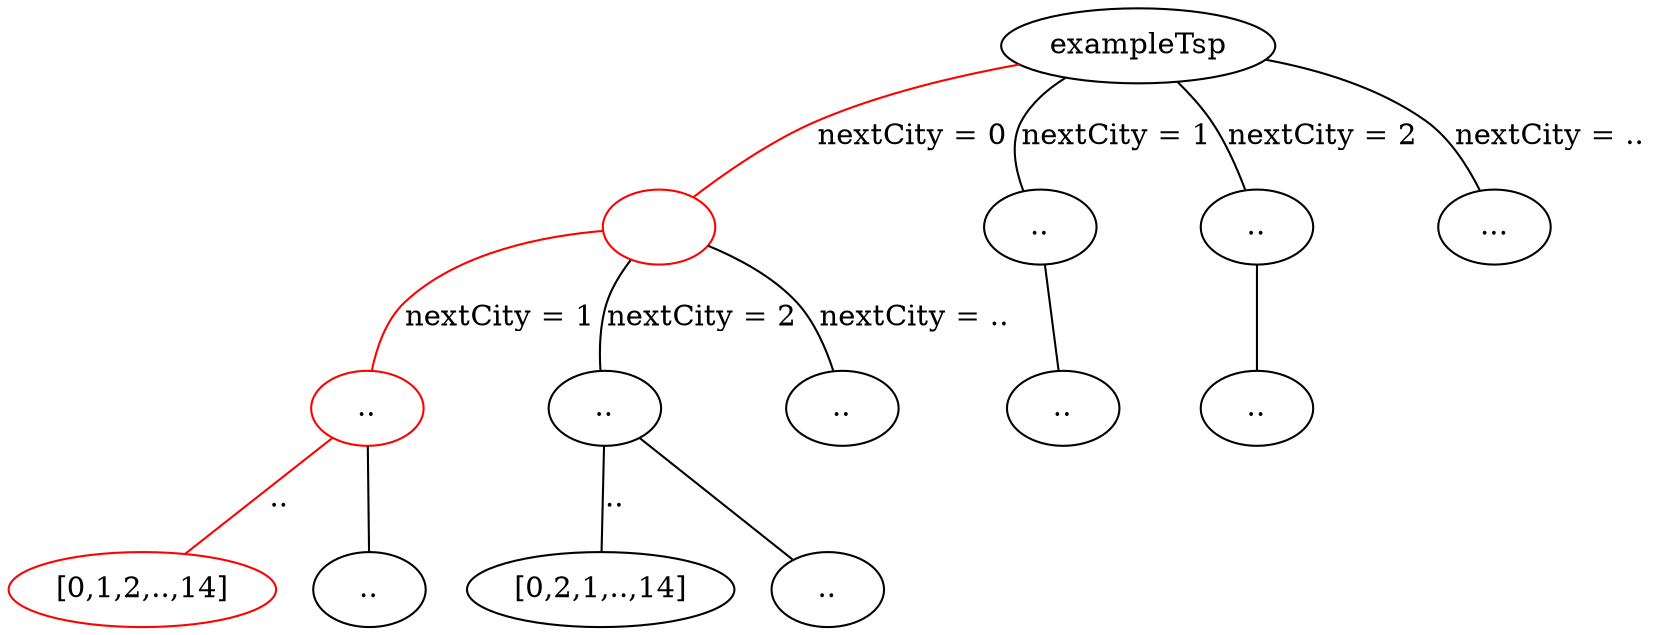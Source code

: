 graph {
so [label="exampleTsp"];

x1 [ label="", color="red" ];
x2 [ label=".." ];
x3 [ label=".." ];
x4 [ label="..." ];

so -- x1 [label="nextCity = 0", color="red"];
so -- x2 [label="nextCity = 1"];
so -- x3 [label="nextCity = 2"];
so -- x4 [label="nextCity = .."];

ell2 [ label=".."];
ell3 [ label=".."];
x2 -- ell2;
x3 -- ell3;

x11 [  label="..", color="red"];
x12 [  label=".."];
ell4 [ label=".."];
x1 -- x11 [label="nextCity = 1", color="red"];
x1 -- x12 [label="nextCity = 2"];
x1 -- ell4 [label="nextCity = .."];

sol0 [ label="[0,1,2,..,14]", color="red" ];
sol1 [ label="[0,2,1,..,14]" ];
ell5 [ label=".." ];
x11 -- sol0 [label = "..", color="red"];
x11 -- ell5;

ell6 [ label=".." ];
x12 -- sol1 [label=".."];
x12 -- ell6;
}